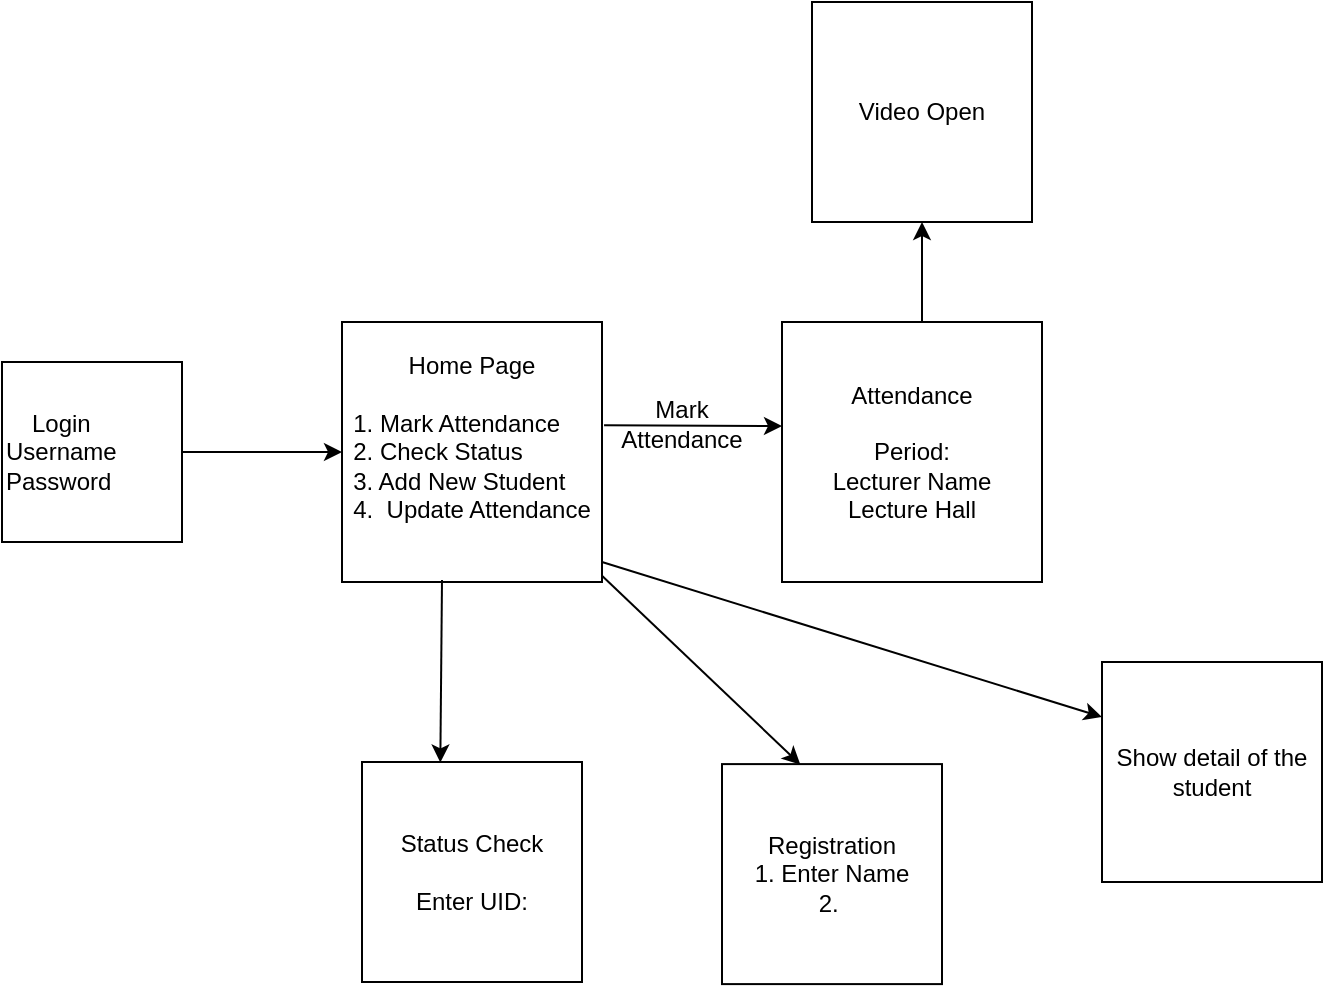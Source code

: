 <mxfile version="20.3.0" type="device"><diagram id="AXMiybmhAJaTWLs775KH" name="Page-1"><mxGraphModel dx="868" dy="590" grid="1" gridSize="10" guides="1" tooltips="1" connect="1" arrows="1" fold="1" page="1" pageScale="1" pageWidth="827" pageHeight="1169" math="0" shadow="0"><root><mxCell id="0"/><mxCell id="1" parent="0"/><mxCell id="iRy3yKillJ83JTcVRbZN-2" value="&lt;div style=&quot;text-align: center;&quot;&gt;&lt;span style=&quot;background-color: initial;&quot;&gt;Login&lt;/span&gt;&lt;/div&gt;Username&lt;br&gt;Password" style="whiteSpace=wrap;html=1;aspect=fixed;align=left;" vertex="1" parent="1"><mxGeometry x="90" y="240" width="90" height="90" as="geometry"/></mxCell><mxCell id="iRy3yKillJ83JTcVRbZN-3" value="" style="endArrow=classic;html=1;rounded=0;exitX=1;exitY=0.5;exitDx=0;exitDy=0;" edge="1" parent="1" source="iRy3yKillJ83JTcVRbZN-2"><mxGeometry width="50" height="50" relative="1" as="geometry"><mxPoint x="390" y="280" as="sourcePoint"/><mxPoint x="260" y="285" as="targetPoint"/></mxGeometry></mxCell><mxCell id="iRy3yKillJ83JTcVRbZN-4" value="Home Page&lt;br&gt;&lt;br&gt;&lt;div style=&quot;text-align: left;&quot;&gt;&lt;span style=&quot;background-color: initial;&quot;&gt;1. Mark Attendance&lt;/span&gt;&lt;/div&gt;&lt;div style=&quot;text-align: left;&quot;&gt;&lt;span style=&quot;background-color: initial;&quot;&gt;2. Check Status&lt;/span&gt;&lt;/div&gt;&lt;div style=&quot;text-align: left;&quot;&gt;&lt;span style=&quot;background-color: initial;&quot;&gt;3. Add New Student&lt;/span&gt;&lt;/div&gt;&lt;div style=&quot;text-align: left;&quot;&gt;&lt;span style=&quot;background-color: initial;&quot;&gt;4.&amp;nbsp; Update Attendance&lt;/span&gt;&lt;/div&gt;&lt;div style=&quot;text-align: left;&quot;&gt;&lt;br&gt;&lt;/div&gt;" style="whiteSpace=wrap;html=1;aspect=fixed;" vertex="1" parent="1"><mxGeometry x="260" y="220" width="130" height="130" as="geometry"/></mxCell><mxCell id="iRy3yKillJ83JTcVRbZN-5" value="" style="endArrow=classic;html=1;rounded=0;exitX=1.008;exitY=0.397;exitDx=0;exitDy=0;exitPerimeter=0;" edge="1" parent="1" source="iRy3yKillJ83JTcVRbZN-4"><mxGeometry width="50" height="50" relative="1" as="geometry"><mxPoint x="280" y="310" as="sourcePoint"/><mxPoint x="480" y="272" as="targetPoint"/></mxGeometry></mxCell><mxCell id="iRy3yKillJ83JTcVRbZN-6" value="Attendance&lt;br&gt;&lt;br&gt;Period:&lt;br&gt;Lecturer Name&lt;br&gt;Lecture Hall&lt;br&gt;" style="whiteSpace=wrap;html=1;aspect=fixed;" vertex="1" parent="1"><mxGeometry x="480" y="220" width="130" height="130" as="geometry"/></mxCell><mxCell id="iRy3yKillJ83JTcVRbZN-7" value="Mark Attendance" style="text;html=1;strokeColor=none;fillColor=none;align=center;verticalAlign=middle;whiteSpace=wrap;rounded=0;" vertex="1" parent="1"><mxGeometry x="400" y="256" width="60" height="30" as="geometry"/></mxCell><mxCell id="iRy3yKillJ83JTcVRbZN-8" value="" style="endArrow=classic;html=1;rounded=0;" edge="1" parent="1"><mxGeometry width="50" height="50" relative="1" as="geometry"><mxPoint x="550" y="220" as="sourcePoint"/><mxPoint x="550" y="170" as="targetPoint"/></mxGeometry></mxCell><mxCell id="iRy3yKillJ83JTcVRbZN-9" value="Video Open" style="whiteSpace=wrap;html=1;aspect=fixed;" vertex="1" parent="1"><mxGeometry x="495" y="60" width="110" height="110" as="geometry"/></mxCell><mxCell id="iRy3yKillJ83JTcVRbZN-11" value="Status Check&lt;br&gt;&lt;br&gt;Enter UID:" style="whiteSpace=wrap;html=1;aspect=fixed;" vertex="1" parent="1"><mxGeometry x="270" y="440" width="110" height="110" as="geometry"/></mxCell><mxCell id="iRy3yKillJ83JTcVRbZN-12" value="" style="endArrow=classic;html=1;rounded=0;exitX=1;exitY=0.5;exitDx=0;exitDy=0;entryX=0.356;entryY=0.002;entryDx=0;entryDy=0;entryPerimeter=0;" edge="1" parent="1" target="iRy3yKillJ83JTcVRbZN-11"><mxGeometry width="50" height="50" relative="1" as="geometry"><mxPoint x="310" y="348.95" as="sourcePoint"/><mxPoint x="390" y="348.95" as="targetPoint"/></mxGeometry></mxCell><mxCell id="iRy3yKillJ83JTcVRbZN-13" value="Registration&lt;br&gt;1. Enter Name&lt;br&gt;2.&amp;nbsp;" style="whiteSpace=wrap;html=1;aspect=fixed;" vertex="1" parent="1"><mxGeometry x="450" y="441.05" width="110" height="110" as="geometry"/></mxCell><mxCell id="iRy3yKillJ83JTcVRbZN-14" value="" style="endArrow=classic;html=1;rounded=0;entryX=0.356;entryY=0.002;entryDx=0;entryDy=0;entryPerimeter=0;" edge="1" parent="1" target="iRy3yKillJ83JTcVRbZN-13" source="iRy3yKillJ83JTcVRbZN-4"><mxGeometry width="50" height="50" relative="1" as="geometry"><mxPoint x="490" y="350.0" as="sourcePoint"/><mxPoint x="570" y="350" as="targetPoint"/></mxGeometry></mxCell><mxCell id="iRy3yKillJ83JTcVRbZN-15" value="Show detail of the student" style="whiteSpace=wrap;html=1;aspect=fixed;" vertex="1" parent="1"><mxGeometry x="640" y="390" width="110" height="110" as="geometry"/></mxCell><mxCell id="iRy3yKillJ83JTcVRbZN-16" value="" style="endArrow=classic;html=1;rounded=0;entryX=0;entryY=0.25;entryDx=0;entryDy=0;" edge="1" parent="1" target="iRy3yKillJ83JTcVRbZN-15"><mxGeometry width="50" height="50" relative="1" as="geometry"><mxPoint x="390" y="339.996" as="sourcePoint"/><mxPoint x="489.16" y="434.39" as="targetPoint"/></mxGeometry></mxCell></root></mxGraphModel></diagram></mxfile>